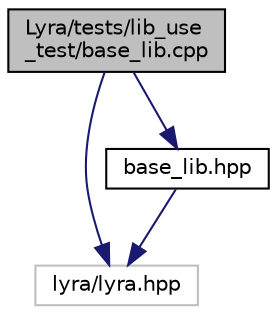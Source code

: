 digraph "Lyra/tests/lib_use_test/base_lib.cpp"
{
 // INTERACTIVE_SVG=YES
 // LATEX_PDF_SIZE
  edge [fontname="Helvetica",fontsize="10",labelfontname="Helvetica",labelfontsize="10"];
  node [fontname="Helvetica",fontsize="10",shape=record];
  Node1 [label="Lyra/tests/lib_use\l_test/base_lib.cpp",height=0.2,width=0.4,color="black", fillcolor="grey75", style="filled", fontcolor="black",tooltip=" "];
  Node1 -> Node2 [color="midnightblue",fontsize="10",style="solid",fontname="Helvetica"];
  Node2 [label="lyra/lyra.hpp",height=0.2,width=0.4,color="grey75", fillcolor="white", style="filled",tooltip=" "];
  Node1 -> Node3 [color="midnightblue",fontsize="10",style="solid",fontname="Helvetica"];
  Node3 [label="base_lib.hpp",height=0.2,width=0.4,color="black", fillcolor="white", style="filled",URL="$base__lib_8hpp.html",tooltip=" "];
  Node3 -> Node2 [color="midnightblue",fontsize="10",style="solid",fontname="Helvetica"];
}
